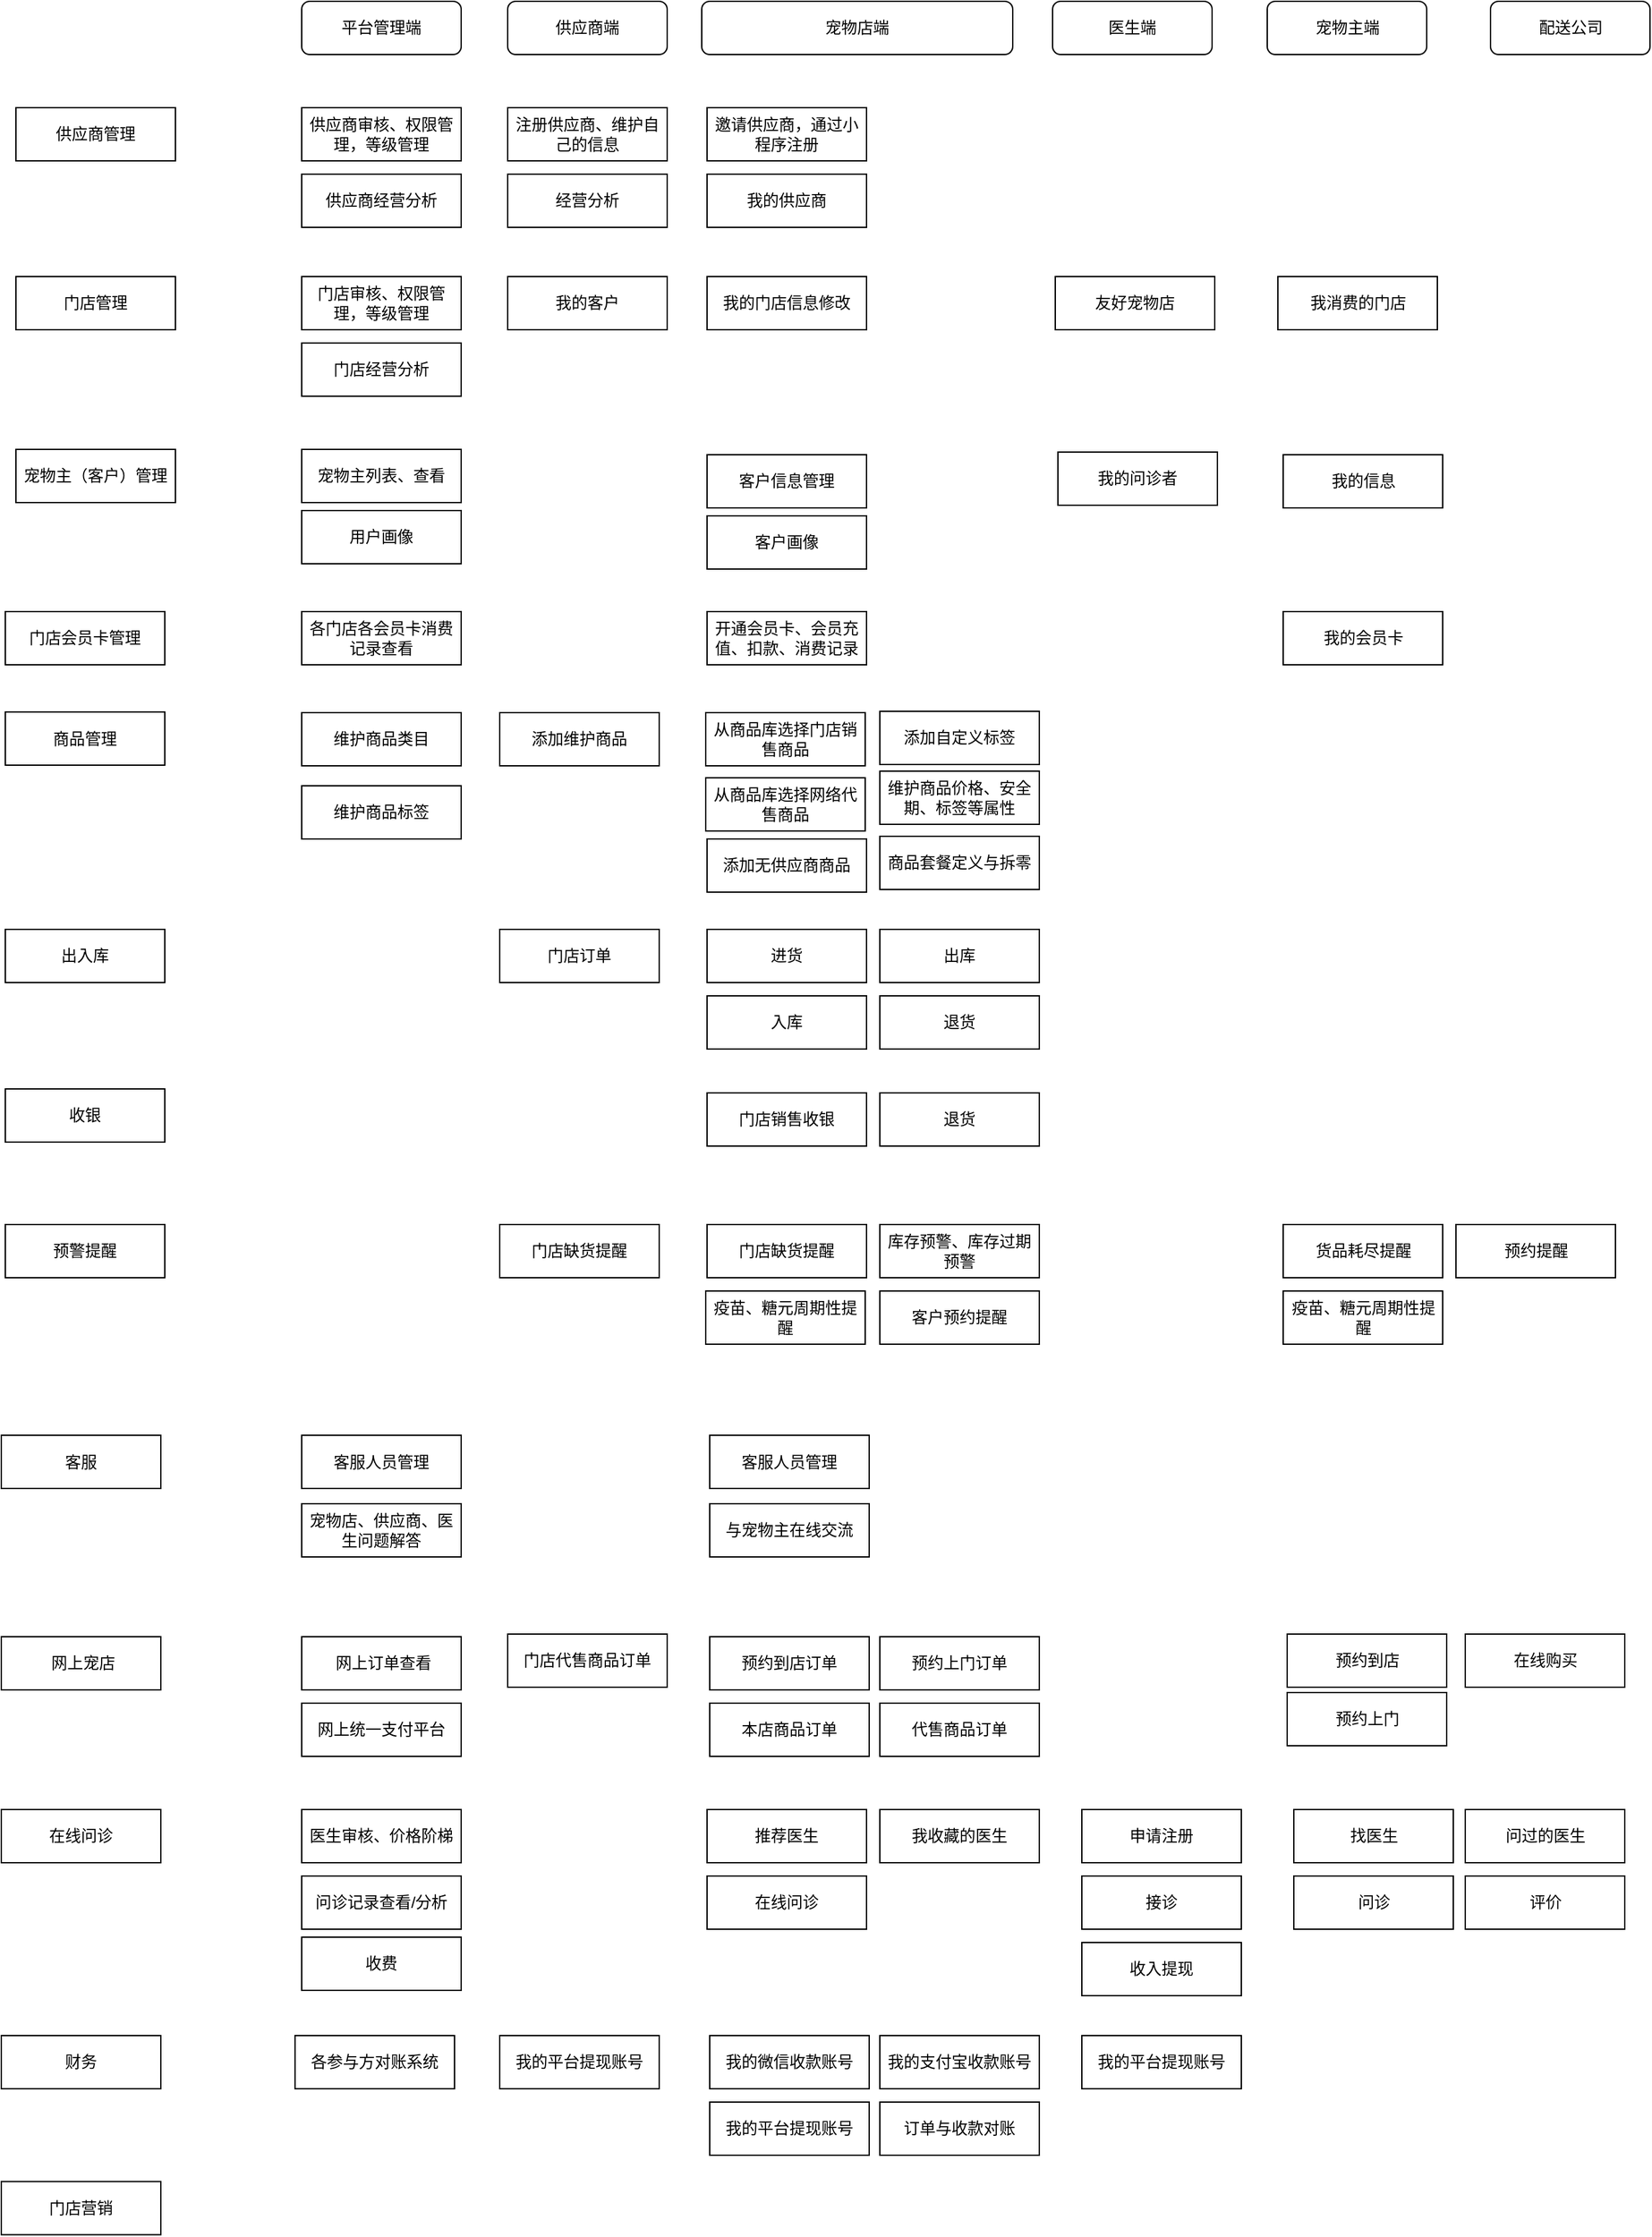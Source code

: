<mxfile version="10.5.9" type="github"><diagram id="sEovhUTXIATKen_fVmFd" name="Page-1"><mxGraphModel dx="2108" dy="670" grid="1" gridSize="10" guides="1" tooltips="1" connect="1" arrows="1" fold="1" page="1" pageScale="1" pageWidth="827" pageHeight="1169" math="0" shadow="0"><root><mxCell id="0"/><mxCell id="1" parent="0"/><mxCell id="XBmEjtlpkQ7IGjX96Bge-1" value="平台管理端" style="rounded=1;whiteSpace=wrap;html=1;" parent="1" vertex="1"><mxGeometry x="225" y="50" width="120" height="40" as="geometry"/></mxCell><mxCell id="XBmEjtlpkQ7IGjX96Bge-2" value="供应商端" style="rounded=1;whiteSpace=wrap;html=1;" parent="1" vertex="1"><mxGeometry x="380" y="50" width="120" height="40" as="geometry"/></mxCell><mxCell id="XBmEjtlpkQ7IGjX96Bge-3" value="宠物店端" style="rounded=1;whiteSpace=wrap;html=1;" parent="1" vertex="1"><mxGeometry x="526" y="50" width="234" height="40" as="geometry"/></mxCell><mxCell id="XBmEjtlpkQ7IGjX96Bge-4" value="医生端" style="rounded=1;whiteSpace=wrap;html=1;" parent="1" vertex="1"><mxGeometry x="790" y="50" width="120" height="40" as="geometry"/></mxCell><mxCell id="XBmEjtlpkQ7IGjX96Bge-5" value="宠物主端" style="rounded=1;whiteSpace=wrap;html=1;" parent="1" vertex="1"><mxGeometry x="951.5" y="50" width="120" height="40" as="geometry"/></mxCell><mxCell id="XBmEjtlpkQ7IGjX96Bge-6" value="配送公司" style="rounded=1;whiteSpace=wrap;html=1;" parent="1" vertex="1"><mxGeometry x="1119.5" y="50" width="120" height="40" as="geometry"/></mxCell><mxCell id="XBmEjtlpkQ7IGjX96Bge-7" value="供应商管理" style="rounded=0;whiteSpace=wrap;html=1;" parent="1" vertex="1"><mxGeometry x="10" y="130" width="120" height="40" as="geometry"/></mxCell><mxCell id="XBmEjtlpkQ7IGjX96Bge-8" value="门店管理" style="rounded=0;whiteSpace=wrap;html=1;" parent="1" vertex="1"><mxGeometry x="10" y="257" width="120" height="40" as="geometry"/></mxCell><mxCell id="XBmEjtlpkQ7IGjX96Bge-10" value="供应商审核、权限管理，等级管理" style="rounded=0;whiteSpace=wrap;html=1;" parent="1" vertex="1"><mxGeometry x="225" y="130" width="120" height="40" as="geometry"/></mxCell><mxCell id="XBmEjtlpkQ7IGjX96Bge-11" value="注册供应商、维护自己的信息" style="rounded=0;whiteSpace=wrap;html=1;" parent="1" vertex="1"><mxGeometry x="380" y="130" width="120" height="40" as="geometry"/></mxCell><mxCell id="XBmEjtlpkQ7IGjX96Bge-12" value="邀请供应商，通过小程序注册" style="rounded=0;whiteSpace=wrap;html=1;" parent="1" vertex="1"><mxGeometry x="530" y="130" width="120" height="40" as="geometry"/></mxCell><mxCell id="XBmEjtlpkQ7IGjX96Bge-13" value="我的供应商" style="rounded=0;whiteSpace=wrap;html=1;" parent="1" vertex="1"><mxGeometry x="530" y="180" width="120" height="40" as="geometry"/></mxCell><mxCell id="XBmEjtlpkQ7IGjX96Bge-16" value="门店审核、权限管理，等级管理" style="rounded=0;whiteSpace=wrap;html=1;" parent="1" vertex="1"><mxGeometry x="225" y="257" width="120" height="40" as="geometry"/></mxCell><mxCell id="XBmEjtlpkQ7IGjX96Bge-17" value="供应商经营分析" style="rounded=0;whiteSpace=wrap;html=1;" parent="1" vertex="1"><mxGeometry x="225" y="180" width="120" height="40" as="geometry"/></mxCell><mxCell id="XBmEjtlpkQ7IGjX96Bge-18" value="门店经营分析" style="rounded=0;whiteSpace=wrap;html=1;" parent="1" vertex="1"><mxGeometry x="225" y="307" width="120" height="40" as="geometry"/></mxCell><mxCell id="XBmEjtlpkQ7IGjX96Bge-19" value="经营分析" style="rounded=0;whiteSpace=wrap;html=1;" parent="1" vertex="1"><mxGeometry x="380" y="180" width="120" height="40" as="geometry"/></mxCell><mxCell id="XBmEjtlpkQ7IGjX96Bge-21" value="我的客户" style="rounded=0;whiteSpace=wrap;html=1;" parent="1" vertex="1"><mxGeometry x="380" y="257" width="120" height="40" as="geometry"/></mxCell><mxCell id="XBmEjtlpkQ7IGjX96Bge-22" value="我的门店信息修改" style="rounded=0;whiteSpace=wrap;html=1;" parent="1" vertex="1"><mxGeometry x="530" y="257" width="120" height="40" as="geometry"/></mxCell><mxCell id="XBmEjtlpkQ7IGjX96Bge-23" value="我消费的门店" style="rounded=0;whiteSpace=wrap;html=1;" parent="1" vertex="1"><mxGeometry x="959.5" y="257" width="120" height="40" as="geometry"/></mxCell><mxCell id="XBmEjtlpkQ7IGjX96Bge-25" value="宠物主（客户）管理" style="rounded=0;whiteSpace=wrap;html=1;" parent="1" vertex="1"><mxGeometry x="10" y="387" width="120" height="40" as="geometry"/></mxCell><mxCell id="XBmEjtlpkQ7IGjX96Bge-28" value="宠物主列表、查看" style="rounded=0;whiteSpace=wrap;html=1;" parent="1" vertex="1"><mxGeometry x="225" y="387" width="120" height="40" as="geometry"/></mxCell><mxCell id="XBmEjtlpkQ7IGjX96Bge-29" value="用户画像" style="rounded=0;whiteSpace=wrap;html=1;" parent="1" vertex="1"><mxGeometry x="225" y="433" width="120" height="40" as="geometry"/></mxCell><mxCell id="XBmEjtlpkQ7IGjX96Bge-30" value="客户信息管理" style="rounded=0;whiteSpace=wrap;html=1;" parent="1" vertex="1"><mxGeometry x="530" y="391" width="120" height="40" as="geometry"/></mxCell><mxCell id="XBmEjtlpkQ7IGjX96Bge-31" value="客户画像" style="rounded=0;whiteSpace=wrap;html=1;" parent="1" vertex="1"><mxGeometry x="530" y="437" width="120" height="40" as="geometry"/></mxCell><mxCell id="XBmEjtlpkQ7IGjX96Bge-32" value="我的问诊者" style="rounded=0;whiteSpace=wrap;html=1;" parent="1" vertex="1"><mxGeometry x="794" y="389" width="120" height="40" as="geometry"/></mxCell><mxCell id="XBmEjtlpkQ7IGjX96Bge-33" value="友好宠物店" style="rounded=0;whiteSpace=wrap;html=1;" parent="1" vertex="1"><mxGeometry x="792" y="257" width="120" height="40" as="geometry"/></mxCell><mxCell id="XBmEjtlpkQ7IGjX96Bge-34" value="我的信息" style="rounded=0;whiteSpace=wrap;html=1;" parent="1" vertex="1"><mxGeometry x="963.5" y="391" width="120" height="40" as="geometry"/></mxCell><mxCell id="XBmEjtlpkQ7IGjX96Bge-37" value="门店会员卡管理" style="rounded=0;whiteSpace=wrap;html=1;" parent="1" vertex="1"><mxGeometry x="2" y="509" width="120" height="40" as="geometry"/></mxCell><mxCell id="XBmEjtlpkQ7IGjX96Bge-40" value="各门店各会员卡消费记录查看" style="rounded=0;whiteSpace=wrap;html=1;" parent="1" vertex="1"><mxGeometry x="225" y="509" width="120" height="40" as="geometry"/></mxCell><mxCell id="XBmEjtlpkQ7IGjX96Bge-41" value="开通会员卡、会员充值、扣款、消费记录" style="rounded=0;whiteSpace=wrap;html=1;" parent="1" vertex="1"><mxGeometry x="530" y="509" width="120" height="40" as="geometry"/></mxCell><mxCell id="XBmEjtlpkQ7IGjX96Bge-42" value="我的会员卡" style="rounded=0;whiteSpace=wrap;html=1;" parent="1" vertex="1"><mxGeometry x="963.5" y="509" width="120" height="40" as="geometry"/></mxCell><mxCell id="XBmEjtlpkQ7IGjX96Bge-44" value="商品管理" style="rounded=0;whiteSpace=wrap;html=1;" parent="1" vertex="1"><mxGeometry x="2" y="584.5" width="120" height="40" as="geometry"/></mxCell><mxCell id="XBmEjtlpkQ7IGjX96Bge-45" value="维护商品类目" style="rounded=0;whiteSpace=wrap;html=1;" parent="1" vertex="1"><mxGeometry x="225" y="585" width="120" height="40" as="geometry"/></mxCell><mxCell id="XBmEjtlpkQ7IGjX96Bge-46" value="维护商品标签" style="rounded=0;whiteSpace=wrap;html=1;" parent="1" vertex="1"><mxGeometry x="225" y="640" width="120" height="40" as="geometry"/></mxCell><mxCell id="XBmEjtlpkQ7IGjX96Bge-47" value="添加维护商品" style="rounded=0;whiteSpace=wrap;html=1;" parent="1" vertex="1"><mxGeometry x="374" y="585" width="120" height="40" as="geometry"/></mxCell><mxCell id="XBmEjtlpkQ7IGjX96Bge-48" value="从商品库选择门店销售商品" style="rounded=0;whiteSpace=wrap;html=1;" parent="1" vertex="1"><mxGeometry x="529" y="585" width="120" height="40" as="geometry"/></mxCell><mxCell id="XBmEjtlpkQ7IGjX96Bge-49" value="从商品库选择网络代售商品" style="rounded=0;whiteSpace=wrap;html=1;" parent="1" vertex="1"><mxGeometry x="529" y="634" width="120" height="40" as="geometry"/></mxCell><mxCell id="XBmEjtlpkQ7IGjX96Bge-50" value="添加无供应商商品" style="rounded=0;whiteSpace=wrap;html=1;" parent="1" vertex="1"><mxGeometry x="530" y="680" width="120" height="40" as="geometry"/></mxCell><mxCell id="XBmEjtlpkQ7IGjX96Bge-51" value="添加自定义标签" style="rounded=0;whiteSpace=wrap;html=1;" parent="1" vertex="1"><mxGeometry x="660" y="584" width="120" height="40" as="geometry"/></mxCell><mxCell id="XBmEjtlpkQ7IGjX96Bge-52" value="维护商品价格、安全期、标签等属性" style="rounded=0;whiteSpace=wrap;html=1;" parent="1" vertex="1"><mxGeometry x="660" y="629" width="120" height="40" as="geometry"/></mxCell><mxCell id="XBmEjtlpkQ7IGjX96Bge-55" value="商品套餐定义与拆零" style="rounded=0;whiteSpace=wrap;html=1;" parent="1" vertex="1"><mxGeometry x="660" y="678" width="120" height="40" as="geometry"/></mxCell><mxCell id="jSRBQBXFx0lPbAhyE8VO-3" value="出入库" style="rounded=0;whiteSpace=wrap;html=1;" vertex="1" parent="1"><mxGeometry x="2" y="748" width="120" height="40" as="geometry"/></mxCell><mxCell id="jSRBQBXFx0lPbAhyE8VO-4" value="进货" style="rounded=0;whiteSpace=wrap;html=1;" vertex="1" parent="1"><mxGeometry x="530" y="748" width="120" height="40" as="geometry"/></mxCell><mxCell id="jSRBQBXFx0lPbAhyE8VO-5" value="门店订单" style="rounded=0;whiteSpace=wrap;html=1;" vertex="1" parent="1"><mxGeometry x="374" y="748" width="120" height="40" as="geometry"/></mxCell><mxCell id="jSRBQBXFx0lPbAhyE8VO-8" value="入库" style="rounded=0;whiteSpace=wrap;html=1;" vertex="1" parent="1"><mxGeometry x="530" y="798" width="120" height="40" as="geometry"/></mxCell><mxCell id="jSRBQBXFx0lPbAhyE8VO-9" value="出库" style="rounded=0;whiteSpace=wrap;html=1;" vertex="1" parent="1"><mxGeometry x="660" y="748" width="120" height="40" as="geometry"/></mxCell><mxCell id="jSRBQBXFx0lPbAhyE8VO-10" value="退货" style="rounded=0;whiteSpace=wrap;html=1;" vertex="1" parent="1"><mxGeometry x="660" y="798" width="120" height="40" as="geometry"/></mxCell><mxCell id="jSRBQBXFx0lPbAhyE8VO-11" value="收银" style="rounded=0;whiteSpace=wrap;html=1;" vertex="1" parent="1"><mxGeometry x="2" y="868" width="120" height="40" as="geometry"/></mxCell><mxCell id="jSRBQBXFx0lPbAhyE8VO-12" value="门店销售收银" style="rounded=0;whiteSpace=wrap;html=1;" vertex="1" parent="1"><mxGeometry x="530" y="871" width="120" height="40" as="geometry"/></mxCell><mxCell id="jSRBQBXFx0lPbAhyE8VO-13" value="退货" style="rounded=0;whiteSpace=wrap;html=1;" vertex="1" parent="1"><mxGeometry x="660" y="871" width="120" height="40" as="geometry"/></mxCell><mxCell id="jSRBQBXFx0lPbAhyE8VO-14" value="预警提醒" style="rounded=0;whiteSpace=wrap;html=1;" vertex="1" parent="1"><mxGeometry x="2" y="970" width="120" height="40" as="geometry"/></mxCell><mxCell id="jSRBQBXFx0lPbAhyE8VO-15" value="门店缺货提醒" style="rounded=0;whiteSpace=wrap;html=1;" vertex="1" parent="1"><mxGeometry x="374" y="970" width="120" height="40" as="geometry"/></mxCell><mxCell id="jSRBQBXFx0lPbAhyE8VO-16" value="门店缺货提醒" style="rounded=0;whiteSpace=wrap;html=1;" vertex="1" parent="1"><mxGeometry x="530" y="970" width="120" height="40" as="geometry"/></mxCell><mxCell id="jSRBQBXFx0lPbAhyE8VO-17" value="库存预警、库存过期预警" style="rounded=0;whiteSpace=wrap;html=1;" vertex="1" parent="1"><mxGeometry x="660" y="970" width="120" height="40" as="geometry"/></mxCell><mxCell id="jSRBQBXFx0lPbAhyE8VO-18" value="货品耗尽提醒" style="rounded=0;whiteSpace=wrap;html=1;" vertex="1" parent="1"><mxGeometry x="963.5" y="970" width="120" height="40" as="geometry"/></mxCell><mxCell id="jSRBQBXFx0lPbAhyE8VO-19" value="疫苗、糖元周期性提醒" style="rounded=0;whiteSpace=wrap;html=1;" vertex="1" parent="1"><mxGeometry x="529" y="1020" width="120" height="40" as="geometry"/></mxCell><mxCell id="jSRBQBXFx0lPbAhyE8VO-20" value="客户预约提醒" style="rounded=0;whiteSpace=wrap;html=1;" vertex="1" parent="1"><mxGeometry x="660" y="1020" width="120" height="40" as="geometry"/></mxCell><mxCell id="jSRBQBXFx0lPbAhyE8VO-21" value="疫苗、糖元周期性提醒" style="rounded=0;whiteSpace=wrap;html=1;" vertex="1" parent="1"><mxGeometry x="963.5" y="1020" width="120" height="40" as="geometry"/></mxCell><mxCell id="jSRBQBXFx0lPbAhyE8VO-22" value="预约提醒" style="rounded=0;whiteSpace=wrap;html=1;" vertex="1" parent="1"><mxGeometry x="1093.5" y="970" width="120" height="40" as="geometry"/></mxCell><mxCell id="jSRBQBXFx0lPbAhyE8VO-23" value="客服" style="rounded=0;whiteSpace=wrap;html=1;" vertex="1" parent="1"><mxGeometry x="-1" y="1128.5" width="120" height="40" as="geometry"/></mxCell><mxCell id="jSRBQBXFx0lPbAhyE8VO-24" value="客服人员管理" style="rounded=0;whiteSpace=wrap;html=1;" vertex="1" parent="1"><mxGeometry x="225" y="1128.5" width="120" height="40" as="geometry"/></mxCell><mxCell id="jSRBQBXFx0lPbAhyE8VO-25" value="客服人员管理" style="rounded=0;whiteSpace=wrap;html=1;" vertex="1" parent="1"><mxGeometry x="532" y="1128.5" width="120" height="40" as="geometry"/></mxCell><mxCell id="jSRBQBXFx0lPbAhyE8VO-26" value="宠物店、供应商、医生问题解答" style="rounded=0;whiteSpace=wrap;html=1;" vertex="1" parent="1"><mxGeometry x="225" y="1180" width="120" height="40" as="geometry"/></mxCell><mxCell id="jSRBQBXFx0lPbAhyE8VO-27" value="与宠物主在线交流" style="rounded=0;whiteSpace=wrap;html=1;" vertex="1" parent="1"><mxGeometry x="532" y="1180" width="120" height="40" as="geometry"/></mxCell><mxCell id="jSRBQBXFx0lPbAhyE8VO-28" value="门店营销" style="rounded=0;whiteSpace=wrap;html=1;" vertex="1" parent="1"><mxGeometry x="-1" y="1689.786" width="120" height="40" as="geometry"/></mxCell><mxCell id="jSRBQBXFx0lPbAhyE8VO-29" value="&amp;nbsp;网上宠店" style="rounded=0;whiteSpace=wrap;html=1;" vertex="1" parent="1"><mxGeometry x="-1" y="1280" width="120" height="40" as="geometry"/></mxCell><mxCell id="jSRBQBXFx0lPbAhyE8VO-30" value="&amp;nbsp;网上订单查看" style="rounded=0;whiteSpace=wrap;html=1;" vertex="1" parent="1"><mxGeometry x="225" y="1280" width="120" height="40" as="geometry"/></mxCell><mxCell id="jSRBQBXFx0lPbAhyE8VO-31" value="预约到店" style="rounded=0;whiteSpace=wrap;html=1;" vertex="1" parent="1"><mxGeometry x="966.5" y="1278" width="120" height="40" as="geometry"/></mxCell><mxCell id="jSRBQBXFx0lPbAhyE8VO-32" value="预约上门" style="rounded=0;whiteSpace=wrap;html=1;" vertex="1" parent="1"><mxGeometry x="966.5" y="1322" width="120" height="40" as="geometry"/></mxCell><mxCell id="jSRBQBXFx0lPbAhyE8VO-34" value="在线购买" style="rounded=0;whiteSpace=wrap;html=1;" vertex="1" parent="1"><mxGeometry x="1100.5" y="1278" width="120" height="40" as="geometry"/></mxCell><mxCell id="jSRBQBXFx0lPbAhyE8VO-35" value="门店代售商品订单" style="rounded=0;whiteSpace=wrap;html=1;" vertex="1" parent="1"><mxGeometry x="380" y="1278" width="120" height="40" as="geometry"/></mxCell><mxCell id="jSRBQBXFx0lPbAhyE8VO-36" value="预约到店订单" style="rounded=0;whiteSpace=wrap;html=1;" vertex="1" parent="1"><mxGeometry x="532" y="1280" width="120" height="40" as="geometry"/></mxCell><mxCell id="jSRBQBXFx0lPbAhyE8VO-37" value="预约上门订单" style="rounded=0;whiteSpace=wrap;html=1;" vertex="1" parent="1"><mxGeometry x="660" y="1280" width="120" height="40" as="geometry"/></mxCell><mxCell id="jSRBQBXFx0lPbAhyE8VO-38" value="本店商品订单" style="rounded=0;whiteSpace=wrap;html=1;" vertex="1" parent="1"><mxGeometry x="532" y="1330" width="120" height="40" as="geometry"/></mxCell><mxCell id="jSRBQBXFx0lPbAhyE8VO-39" value="代售商品订单" style="rounded=0;whiteSpace=wrap;html=1;" vertex="1" parent="1"><mxGeometry x="660" y="1330" width="120" height="40" as="geometry"/></mxCell><mxCell id="jSRBQBXFx0lPbAhyE8VO-40" value="在线问诊" style="rounded=0;whiteSpace=wrap;html=1;" vertex="1" parent="1"><mxGeometry x="-1" y="1410" width="120" height="40" as="geometry"/></mxCell><mxCell id="jSRBQBXFx0lPbAhyE8VO-41" value="医生审核、价格阶梯" style="rounded=0;whiteSpace=wrap;html=1;" vertex="1" parent="1"><mxGeometry x="225" y="1410" width="120" height="40" as="geometry"/></mxCell><mxCell id="jSRBQBXFx0lPbAhyE8VO-44" value="问诊记录查看/分析" style="rounded=0;whiteSpace=wrap;html=1;" vertex="1" parent="1"><mxGeometry x="225" y="1460" width="120" height="40" as="geometry"/></mxCell><mxCell id="jSRBQBXFx0lPbAhyE8VO-45" value="收费" style="rounded=0;whiteSpace=wrap;html=1;" vertex="1" parent="1"><mxGeometry x="225" y="1506" width="120" height="40" as="geometry"/></mxCell><mxCell id="jSRBQBXFx0lPbAhyE8VO-46" value="申请注册" style="rounded=0;whiteSpace=wrap;html=1;" vertex="1" parent="1"><mxGeometry x="812" y="1410" width="120" height="40" as="geometry"/></mxCell><mxCell id="jSRBQBXFx0lPbAhyE8VO-47" value="接诊" style="rounded=0;whiteSpace=wrap;html=1;" vertex="1" parent="1"><mxGeometry x="812" y="1460" width="120" height="40" as="geometry"/></mxCell><mxCell id="jSRBQBXFx0lPbAhyE8VO-49" value="推荐医生" style="rounded=0;whiteSpace=wrap;html=1;" vertex="1" parent="1"><mxGeometry x="530" y="1410" width="120" height="40" as="geometry"/></mxCell><mxCell id="jSRBQBXFx0lPbAhyE8VO-50" value="在线问诊" style="rounded=0;whiteSpace=wrap;html=1;" vertex="1" parent="1"><mxGeometry x="530" y="1460" width="120" height="40" as="geometry"/></mxCell><mxCell id="jSRBQBXFx0lPbAhyE8VO-51" value="我收藏的医生" style="rounded=0;whiteSpace=wrap;html=1;" vertex="1" parent="1"><mxGeometry x="660" y="1410" width="120" height="40" as="geometry"/></mxCell><mxCell id="jSRBQBXFx0lPbAhyE8VO-52" value="找医生" style="rounded=0;whiteSpace=wrap;html=1;" vertex="1" parent="1"><mxGeometry x="971.5" y="1410" width="120" height="40" as="geometry"/></mxCell><mxCell id="jSRBQBXFx0lPbAhyE8VO-53" value="问诊" style="rounded=0;whiteSpace=wrap;html=1;" vertex="1" parent="1"><mxGeometry x="971.5" y="1460" width="120" height="40" as="geometry"/></mxCell><mxCell id="jSRBQBXFx0lPbAhyE8VO-54" value="问过的医生" style="rounded=0;whiteSpace=wrap;html=1;" vertex="1" parent="1"><mxGeometry x="1100.5" y="1410" width="120" height="40" as="geometry"/></mxCell><mxCell id="jSRBQBXFx0lPbAhyE8VO-55" value="评价" style="rounded=0;whiteSpace=wrap;html=1;" vertex="1" parent="1"><mxGeometry x="1100.5" y="1460" width="120" height="40" as="geometry"/></mxCell><mxCell id="jSRBQBXFx0lPbAhyE8VO-56" value="收入提现" style="rounded=0;whiteSpace=wrap;html=1;" vertex="1" parent="1"><mxGeometry x="812" y="1510" width="120" height="40" as="geometry"/></mxCell><mxCell id="jSRBQBXFx0lPbAhyE8VO-57" value="财务" style="rounded=0;whiteSpace=wrap;html=1;" vertex="1" parent="1"><mxGeometry x="-1" y="1580" width="120" height="40" as="geometry"/></mxCell><mxCell id="jSRBQBXFx0lPbAhyE8VO-58" value="我的平台提现账号" style="rounded=0;whiteSpace=wrap;html=1;" vertex="1" parent="1"><mxGeometry x="374" y="1580" width="120" height="40" as="geometry"/></mxCell><mxCell id="jSRBQBXFx0lPbAhyE8VO-59" value="我的微信收款账号" style="rounded=0;whiteSpace=wrap;html=1;" vertex="1" parent="1"><mxGeometry x="532" y="1580" width="120" height="40" as="geometry"/></mxCell><mxCell id="jSRBQBXFx0lPbAhyE8VO-60" value="我的支付宝收款账号" style="rounded=0;whiteSpace=wrap;html=1;" vertex="1" parent="1"><mxGeometry x="660" y="1580" width="120" height="40" as="geometry"/></mxCell><mxCell id="jSRBQBXFx0lPbAhyE8VO-61" value="我的平台提现账号" style="rounded=0;whiteSpace=wrap;html=1;" vertex="1" parent="1"><mxGeometry x="812" y="1580" width="120" height="40" as="geometry"/></mxCell><mxCell id="jSRBQBXFx0lPbAhyE8VO-62" value="网上统一支付平台" style="rounded=0;whiteSpace=wrap;html=1;" vertex="1" parent="1"><mxGeometry x="225" y="1330" width="120" height="40" as="geometry"/></mxCell><mxCell id="jSRBQBXFx0lPbAhyE8VO-63" value="我的平台提现账号" style="rounded=0;whiteSpace=wrap;html=1;" vertex="1" parent="1"><mxGeometry x="532" y="1630" width="120" height="40" as="geometry"/></mxCell><mxCell id="jSRBQBXFx0lPbAhyE8VO-64" value="订单与收款对账" style="rounded=0;whiteSpace=wrap;html=1;" vertex="1" parent="1"><mxGeometry x="660" y="1630" width="120" height="40" as="geometry"/></mxCell><mxCell id="jSRBQBXFx0lPbAhyE8VO-65" value="各参与方对账系统" style="rounded=0;whiteSpace=wrap;html=1;" vertex="1" parent="1"><mxGeometry x="220" y="1580" width="120" height="40" as="geometry"/></mxCell></root></mxGraphModel></diagram></mxfile>